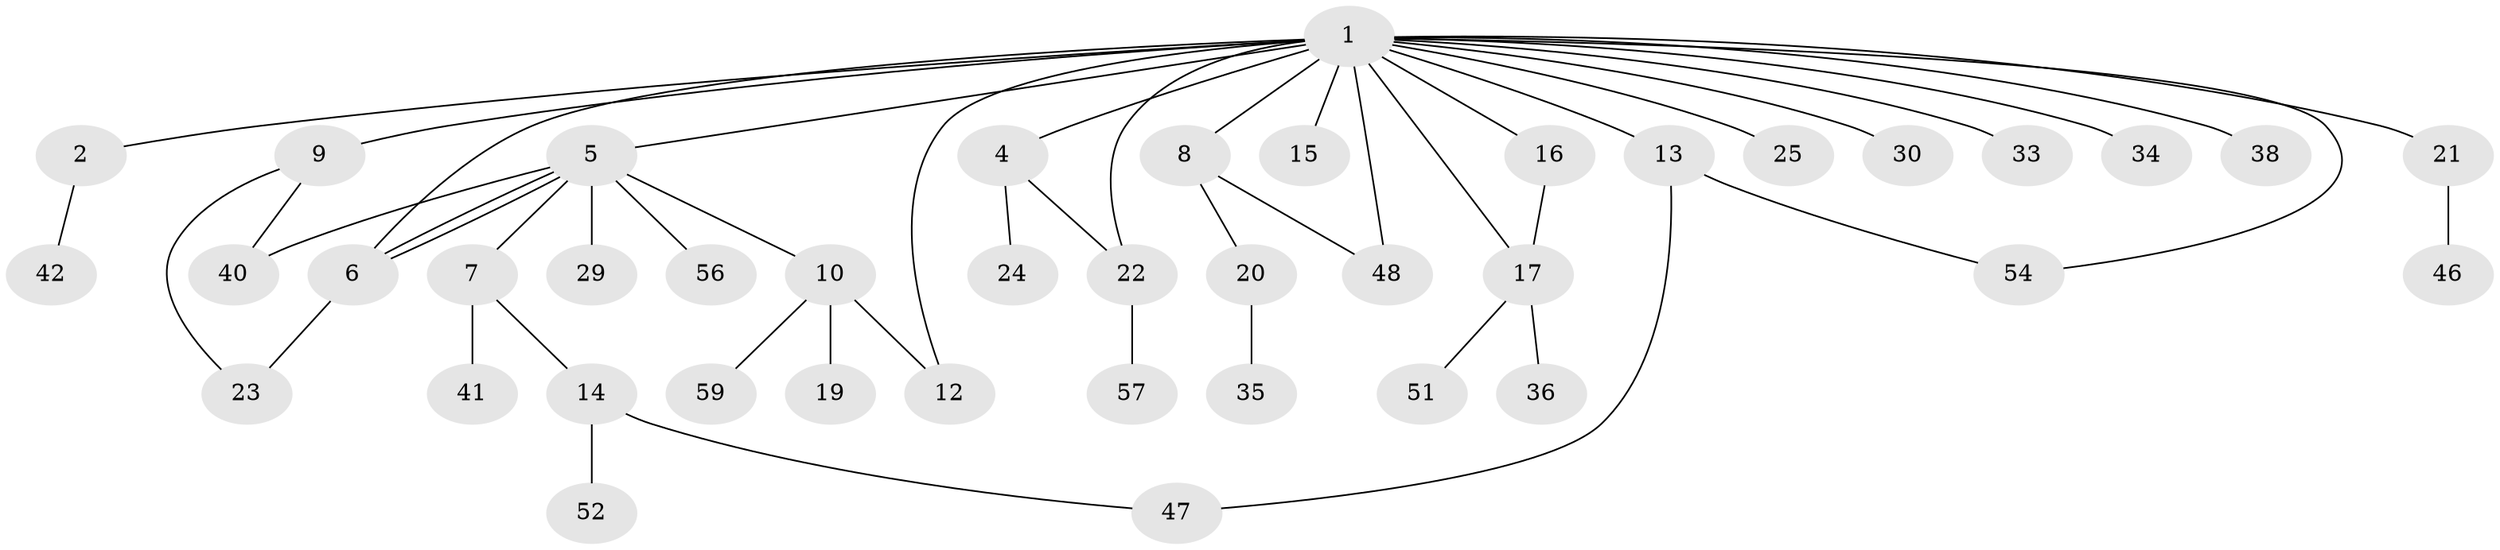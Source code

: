// original degree distribution, {16: 0.01694915254237288, 3: 0.1016949152542373, 13: 0.01694915254237288, 9: 0.01694915254237288, 6: 0.01694915254237288, 4: 0.0847457627118644, 7: 0.01694915254237288, 5: 0.01694915254237288, 1: 0.4406779661016949, 2: 0.2711864406779661}
// Generated by graph-tools (version 1.1) at 2025/41/03/06/25 10:41:51]
// undirected, 41 vertices, 50 edges
graph export_dot {
graph [start="1"]
  node [color=gray90,style=filled];
  1 [super="+3"];
  2 [super="+18"];
  4 [super="+49"];
  5 [super="+43"];
  6;
  7 [super="+55"];
  8 [super="+32"];
  9 [super="+45"];
  10 [super="+11"];
  12 [super="+58"];
  13 [super="+28"];
  14 [super="+26"];
  15;
  16;
  17 [super="+31"];
  19;
  20;
  21 [super="+44"];
  22 [super="+53"];
  23;
  24;
  25 [super="+27"];
  29;
  30;
  33;
  34;
  35 [super="+37"];
  36 [super="+39"];
  38;
  40 [super="+50"];
  41;
  42;
  46;
  47;
  48;
  51;
  52;
  54;
  56;
  57;
  59;
  1 -- 2;
  1 -- 5 [weight=2];
  1 -- 6 [weight=2];
  1 -- 8;
  1 -- 9 [weight=2];
  1 -- 12;
  1 -- 13;
  1 -- 16;
  1 -- 21;
  1 -- 22;
  1 -- 25 [weight=2];
  1 -- 30;
  1 -- 38;
  1 -- 48;
  1 -- 33;
  1 -- 34;
  1 -- 4;
  1 -- 15;
  1 -- 54;
  1 -- 17;
  2 -- 42;
  4 -- 24;
  4 -- 22;
  5 -- 6;
  5 -- 6;
  5 -- 7;
  5 -- 10;
  5 -- 29;
  5 -- 56;
  5 -- 40;
  6 -- 23;
  7 -- 14;
  7 -- 41;
  8 -- 20;
  8 -- 48;
  9 -- 23;
  9 -- 40;
  10 -- 19;
  10 -- 59;
  10 -- 12;
  13 -- 47;
  13 -- 54;
  14 -- 47;
  14 -- 52 [weight=2];
  16 -- 17;
  17 -- 51;
  17 -- 36;
  20 -- 35;
  21 -- 46;
  22 -- 57;
}

